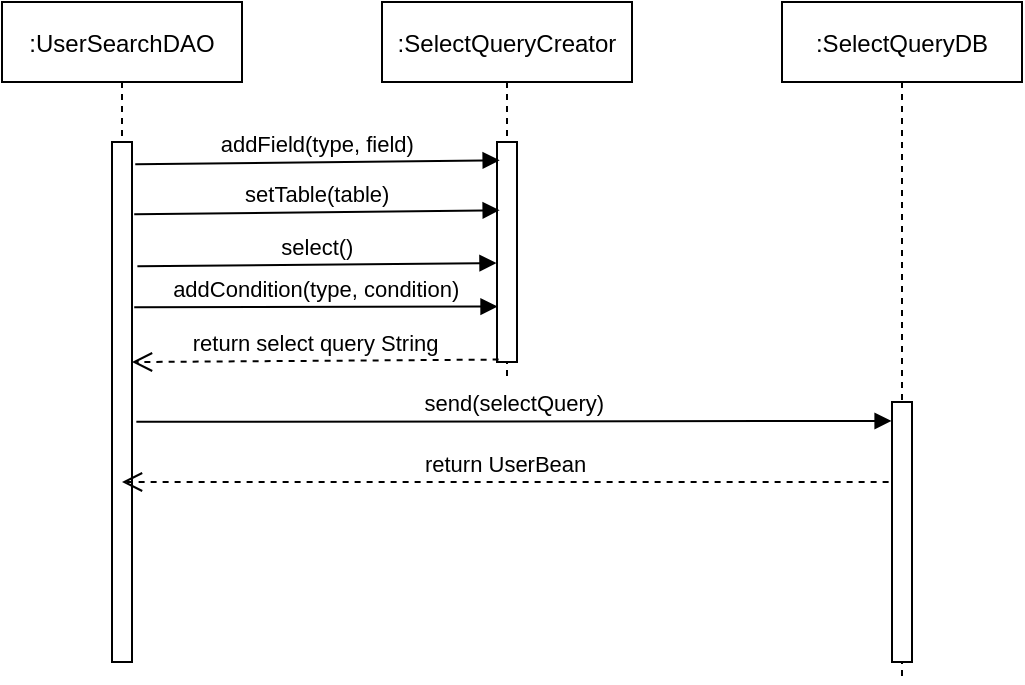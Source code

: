 <mxfile version="20.0.1" type="github">
  <diagram id="kgpKYQtTHZ0yAKxKKP6v" name="Page-1">
    <mxGraphModel dx="420" dy="308" grid="1" gridSize="10" guides="1" tooltips="1" connect="1" arrows="1" fold="1" page="1" pageScale="1" pageWidth="850" pageHeight="1100" math="0" shadow="0">
      <root>
        <mxCell id="0" />
        <mxCell id="1" parent="0" />
        <mxCell id="3nuBFxr9cyL0pnOWT2aG-1" value=":UserSearchDAO" style="shape=umlLifeline;perimeter=lifelinePerimeter;container=1;collapsible=0;recursiveResize=0;rounded=0;shadow=0;strokeWidth=1;" parent="1" vertex="1">
          <mxGeometry x="120" y="80" width="120" height="330" as="geometry" />
        </mxCell>
        <mxCell id="3nuBFxr9cyL0pnOWT2aG-2" value="" style="points=[];perimeter=orthogonalPerimeter;rounded=0;shadow=0;strokeWidth=1;" parent="3nuBFxr9cyL0pnOWT2aG-1" vertex="1">
          <mxGeometry x="55" y="70" width="10" height="260" as="geometry" />
        </mxCell>
        <mxCell id="3nuBFxr9cyL0pnOWT2aG-5" value=":SelectQueryCreator" style="shape=umlLifeline;perimeter=lifelinePerimeter;container=1;collapsible=0;recursiveResize=0;rounded=0;shadow=0;strokeWidth=1;" parent="1" vertex="1">
          <mxGeometry x="310" y="80" width="125" height="190" as="geometry" />
        </mxCell>
        <mxCell id="3nuBFxr9cyL0pnOWT2aG-6" value="" style="points=[];perimeter=orthogonalPerimeter;rounded=0;shadow=0;strokeWidth=1;" parent="3nuBFxr9cyL0pnOWT2aG-5" vertex="1">
          <mxGeometry x="57.5" y="70" width="10" height="110" as="geometry" />
        </mxCell>
        <mxCell id="3nuBFxr9cyL0pnOWT2aG-7" value="return select query String" style="verticalAlign=bottom;endArrow=open;dashed=1;endSize=8;shadow=0;strokeWidth=1;exitX=0.081;exitY=0.989;exitDx=0;exitDy=0;exitPerimeter=0;" parent="1" source="3nuBFxr9cyL0pnOWT2aG-6" target="3nuBFxr9cyL0pnOWT2aG-2" edge="1">
          <mxGeometry relative="1" as="geometry">
            <mxPoint x="275" y="236" as="targetPoint" />
            <mxPoint x="360" y="250" as="sourcePoint" />
            <Array as="points">
              <mxPoint x="190" y="260" />
            </Array>
          </mxGeometry>
        </mxCell>
        <mxCell id="3nuBFxr9cyL0pnOWT2aG-8" value="select()" style="verticalAlign=bottom;endArrow=block;shadow=0;strokeWidth=1;entryX=-0.025;entryY=0.55;entryDx=0;entryDy=0;entryPerimeter=0;exitX=1.27;exitY=0.239;exitDx=0;exitDy=0;exitPerimeter=0;" parent="1" source="3nuBFxr9cyL0pnOWT2aG-2" target="3nuBFxr9cyL0pnOWT2aG-6" edge="1">
          <mxGeometry relative="1" as="geometry">
            <mxPoint x="200" y="205" as="sourcePoint" />
            <Array as="points" />
          </mxGeometry>
        </mxCell>
        <mxCell id="-_Esg8xRrB4lB1uf0A4A-2" value="addField(type, field)" style="verticalAlign=bottom;endArrow=block;shadow=0;strokeWidth=1;exitX=1.164;exitY=0.043;exitDx=0;exitDy=0;exitPerimeter=0;entryX=0.134;entryY=0.083;entryDx=0;entryDy=0;entryPerimeter=0;" edge="1" parent="1" source="3nuBFxr9cyL0pnOWT2aG-2" target="3nuBFxr9cyL0pnOWT2aG-6">
          <mxGeometry relative="1" as="geometry">
            <mxPoint x="196.11" y="310.1" as="sourcePoint" />
            <mxPoint x="360" y="160" as="targetPoint" />
            <Array as="points" />
          </mxGeometry>
        </mxCell>
        <mxCell id="-_Esg8xRrB4lB1uf0A4A-4" value="setTable(table)" style="verticalAlign=bottom;endArrow=block;shadow=0;strokeWidth=1;exitX=1.111;exitY=0.139;exitDx=0;exitDy=0;exitPerimeter=0;entryX=0.134;entryY=0.31;entryDx=0;entryDy=0;entryPerimeter=0;" edge="1" parent="1" source="3nuBFxr9cyL0pnOWT2aG-2" target="3nuBFxr9cyL0pnOWT2aG-6">
          <mxGeometry relative="1" as="geometry">
            <mxPoint x="187.0" y="181.0" as="sourcePoint" />
            <mxPoint x="368.14" y="181.57" as="targetPoint" />
            <Array as="points" />
          </mxGeometry>
        </mxCell>
        <mxCell id="-_Esg8xRrB4lB1uf0A4A-5" value="addCondition(type, condition)" style="verticalAlign=bottom;endArrow=block;shadow=0;strokeWidth=1;entryX=0.028;entryY=0.748;entryDx=0;entryDy=0;entryPerimeter=0;exitX=1.111;exitY=0.318;exitDx=0;exitDy=0;exitPerimeter=0;" edge="1" parent="1" source="3nuBFxr9cyL0pnOWT2aG-2" target="3nuBFxr9cyL0pnOWT2aG-6">
          <mxGeometry relative="1" as="geometry">
            <mxPoint x="190" y="229" as="sourcePoint" />
            <mxPoint x="367.5" y="205.57" as="targetPoint" />
            <Array as="points" />
          </mxGeometry>
        </mxCell>
        <mxCell id="-_Esg8xRrB4lB1uf0A4A-6" value=":SelectQueryDB" style="shape=umlLifeline;perimeter=lifelinePerimeter;container=1;collapsible=0;recursiveResize=0;rounded=0;shadow=0;strokeWidth=1;" vertex="1" parent="1">
          <mxGeometry x="510" y="80" width="120" height="340" as="geometry" />
        </mxCell>
        <mxCell id="-_Esg8xRrB4lB1uf0A4A-7" value="" style="points=[];perimeter=orthogonalPerimeter;rounded=0;shadow=0;strokeWidth=1;" vertex="1" parent="-_Esg8xRrB4lB1uf0A4A-6">
          <mxGeometry x="55" y="200" width="10" height="130" as="geometry" />
        </mxCell>
        <mxCell id="-_Esg8xRrB4lB1uf0A4A-9" value="send(selectQuery)" style="verticalAlign=bottom;endArrow=block;shadow=0;strokeWidth=1;exitX=1.217;exitY=0.538;exitDx=0;exitDy=0;exitPerimeter=0;entryX=-0.019;entryY=0.073;entryDx=0;entryDy=0;entryPerimeter=0;" edge="1" parent="1" source="3nuBFxr9cyL0pnOWT2aG-2" target="-_Esg8xRrB4lB1uf0A4A-7">
          <mxGeometry relative="1" as="geometry">
            <mxPoint x="180.0" y="292.05" as="sourcePoint" />
            <mxPoint x="362.2" y="290.0" as="targetPoint" />
            <Array as="points" />
          </mxGeometry>
        </mxCell>
        <mxCell id="-_Esg8xRrB4lB1uf0A4A-10" value="return UserBean" style="verticalAlign=bottom;endArrow=open;dashed=1;endSize=8;shadow=0;strokeWidth=1;exitX=0.081;exitY=0.989;exitDx=0;exitDy=0;exitPerimeter=0;" edge="1" parent="1" target="3nuBFxr9cyL0pnOWT2aG-1">
          <mxGeometry relative="1" as="geometry">
            <mxPoint x="380" y="321.21" as="targetPoint" />
            <mxPoint x="563.31" y="320.0" as="sourcePoint" />
            <Array as="points" />
          </mxGeometry>
        </mxCell>
      </root>
    </mxGraphModel>
  </diagram>
</mxfile>
